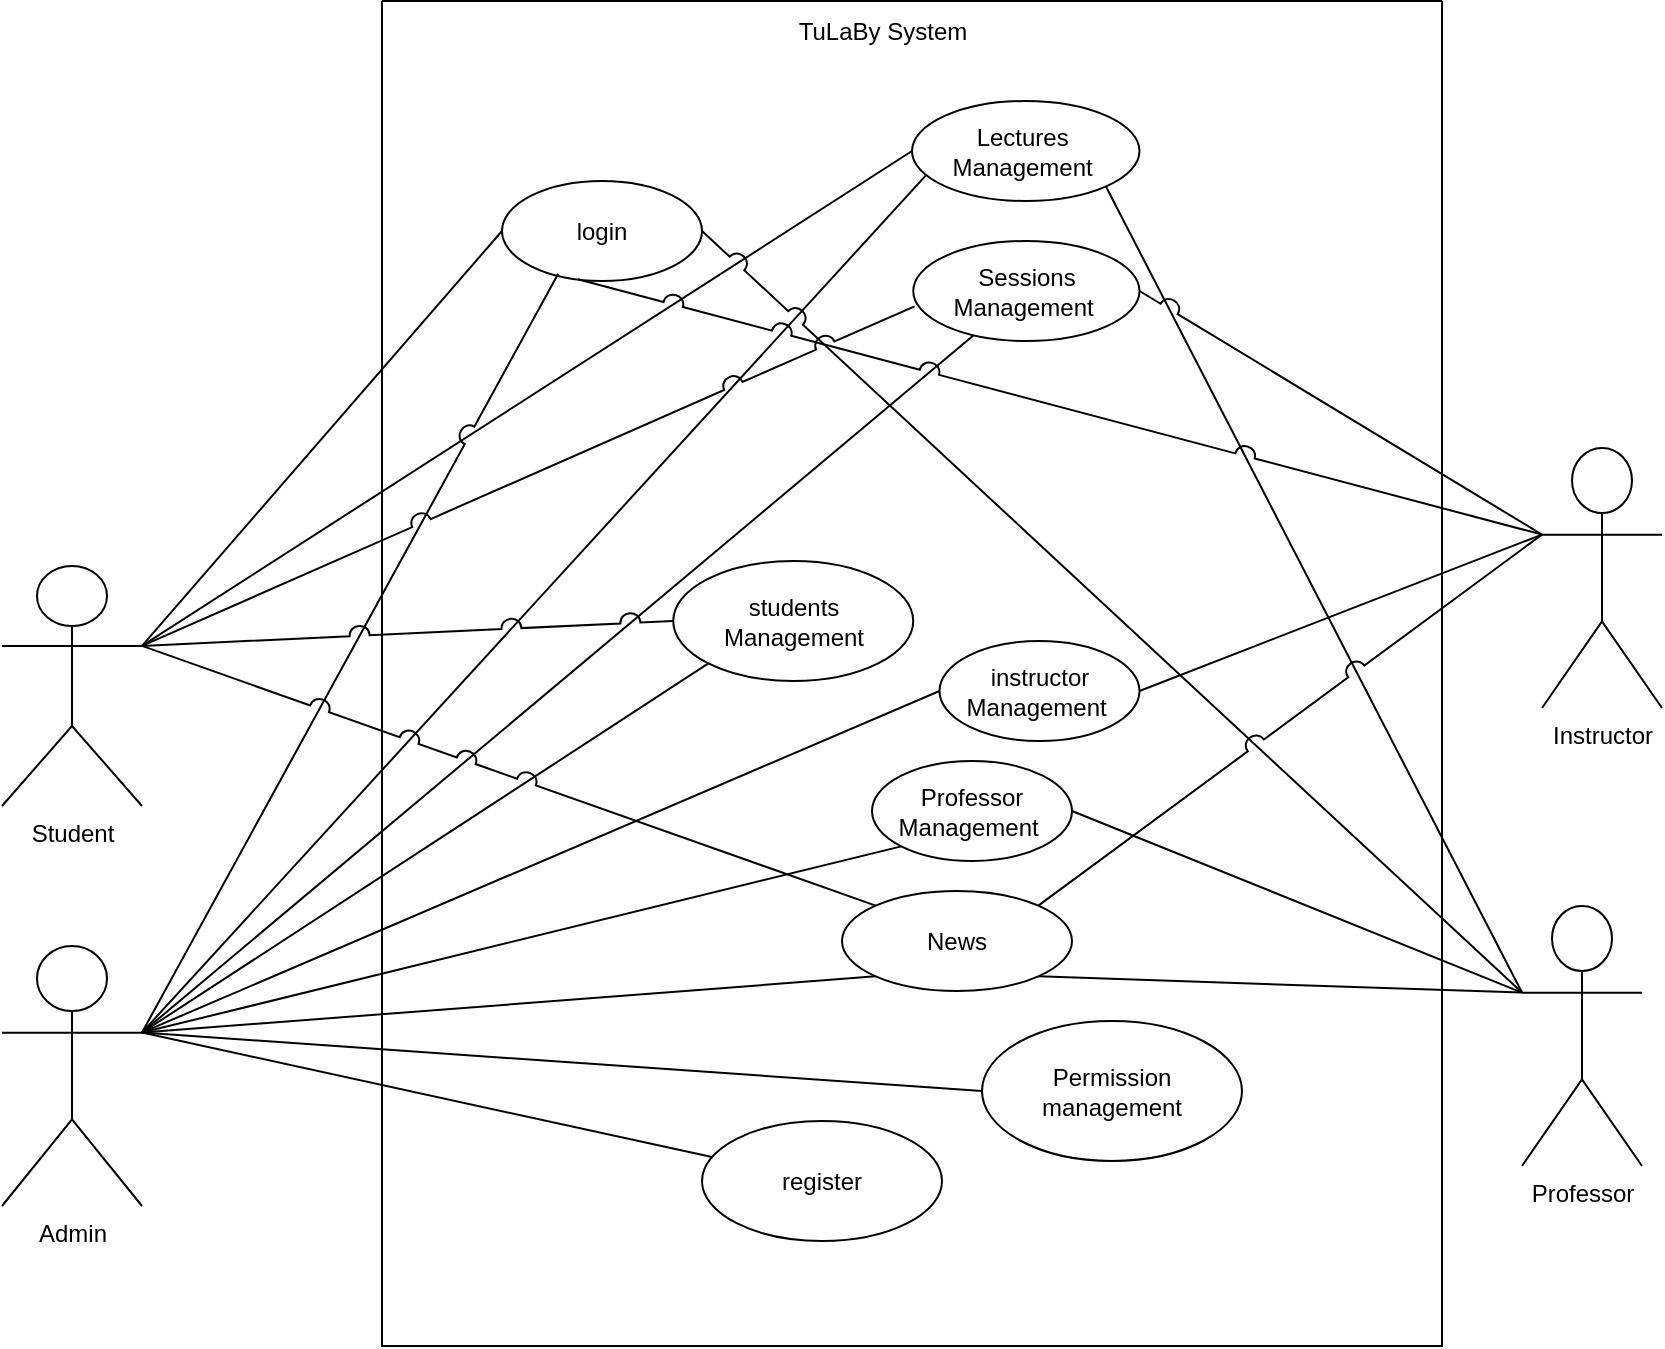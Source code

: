 <mxfile version="23.1.1" type="device">
  <diagram name="Page-1" id="N0drmHppJEb9oB_DW_Nr">
    <mxGraphModel dx="2678" dy="516" grid="1" gridSize="10" guides="1" tooltips="1" connect="1" arrows="1" fold="1" page="1" pageScale="1" pageWidth="850" pageHeight="1100" math="0" shadow="0">
      <root>
        <mxCell id="0" />
        <mxCell id="1" parent="0" />
        <mxCell id="Y_BFLwlfFhmg-iiWJ8VO-6" value="" style="endArrow=none;html=1;rounded=0;entryX=0.06;entryY=0.747;entryDx=0;entryDy=0;entryPerimeter=0;exitX=1;exitY=0.333;exitDx=0;exitDy=0;exitPerimeter=0;" parent="1" source="rl8v88kSDj-8w3Xo57VH-217" target="rl8v88kSDj-8w3Xo57VH-203" edge="1">
          <mxGeometry width="50" height="50" relative="1" as="geometry">
            <mxPoint x="-1180" y="690" as="sourcePoint" />
            <mxPoint x="-1140" y="600" as="targetPoint" />
          </mxGeometry>
        </mxCell>
        <mxCell id="rl8v88kSDj-8w3Xo57VH-201" value="" style="swimlane;startSize=0;" parent="1" vertex="1">
          <mxGeometry x="-1080" y="147.5" width="530" height="672.5" as="geometry" />
        </mxCell>
        <mxCell id="rl8v88kSDj-8w3Xo57VH-202" value="login" style="ellipse;whiteSpace=wrap;html=1;" parent="rl8v88kSDj-8w3Xo57VH-201" vertex="1">
          <mxGeometry x="60" y="90" width="100" height="50" as="geometry" />
        </mxCell>
        <mxCell id="rl8v88kSDj-8w3Xo57VH-203" value="&lt;h4&gt;&lt;span style=&quot;font-weight: normal;&quot;&gt;Lectures&amp;nbsp;&lt;br&gt;Management&amp;nbsp;&lt;/span&gt;&lt;/h4&gt;" style="ellipse;whiteSpace=wrap;html=1;" parent="rl8v88kSDj-8w3Xo57VH-201" vertex="1">
          <mxGeometry x="265" y="50" width="113.75" height="50" as="geometry" />
        </mxCell>
        <mxCell id="rl8v88kSDj-8w3Xo57VH-204" value="students Management" style="ellipse;whiteSpace=wrap;html=1;" parent="rl8v88kSDj-8w3Xo57VH-201" vertex="1">
          <mxGeometry x="145.62" y="280" width="120" height="60" as="geometry" />
        </mxCell>
        <mxCell id="rl8v88kSDj-8w3Xo57VH-209" value="Permission management" style="ellipse;whiteSpace=wrap;html=1;" parent="rl8v88kSDj-8w3Xo57VH-201" vertex="1">
          <mxGeometry x="300" y="510" width="130" height="70" as="geometry" />
        </mxCell>
        <mxCell id="rl8v88kSDj-8w3Xo57VH-210" value="TuLaBy System" style="text;html=1;align=center;verticalAlign=middle;resizable=0;points=[];autosize=1;strokeColor=none;fillColor=none;" parent="rl8v88kSDj-8w3Xo57VH-201" vertex="1">
          <mxGeometry x="195" width="110" height="30" as="geometry" />
        </mxCell>
        <mxCell id="rl8v88kSDj-8w3Xo57VH-211" value="&lt;p data-pm-slice=&quot;1 1 [&amp;quot;tiptapChildEditor&amp;quot;,{&amp;quot;id&amp;quot;:&amp;quot;e255d747-5654-4fdb-9646-20be5f119581&amp;quot;,&amp;quot;shapeId&amp;quot;:&amp;quot;kSoQn1RSsb1&amp;quot;,&amp;quot;textId&amp;quot;:&amp;quot;TKFUad1yQei&amp;quot;}]&quot;&gt;News&lt;/p&gt;" style="ellipse;whiteSpace=wrap;html=1;" parent="rl8v88kSDj-8w3Xo57VH-201" vertex="1">
          <mxGeometry x="230" y="445" width="115" height="50" as="geometry" />
        </mxCell>
        <mxCell id="rl8v88kSDj-8w3Xo57VH-212" value="Sessions Management&amp;nbsp;" style="ellipse;whiteSpace=wrap;html=1;align=center;" parent="rl8v88kSDj-8w3Xo57VH-201" vertex="1">
          <mxGeometry x="265.62" y="120" width="113.13" height="50" as="geometry" />
        </mxCell>
        <mxCell id="ajgXBlTS9dsB7ZJh57BK-1" value="register" style="ellipse;whiteSpace=wrap;html=1;" parent="rl8v88kSDj-8w3Xo57VH-201" vertex="1">
          <mxGeometry x="160" y="560" width="120" height="60" as="geometry" />
        </mxCell>
        <mxCell id="3e2vCWZgbV01xoylsnb--1" value="instructor Management&amp;nbsp;" style="ellipse;whiteSpace=wrap;html=1;" parent="rl8v88kSDj-8w3Xo57VH-201" vertex="1">
          <mxGeometry x="278.75" y="320" width="100" height="50" as="geometry" />
        </mxCell>
        <mxCell id="3e2vCWZgbV01xoylsnb--2" value="Professor Management&amp;nbsp;" style="ellipse;whiteSpace=wrap;html=1;" parent="rl8v88kSDj-8w3Xo57VH-201" vertex="1">
          <mxGeometry x="245.0" y="380" width="100" height="50" as="geometry" />
        </mxCell>
        <mxCell id="rl8v88kSDj-8w3Xo57VH-213" value="Student" style="shape=umlActor;verticalLabelPosition=bottom;verticalAlign=top;html=1;outlineConnect=0;" parent="1" vertex="1">
          <mxGeometry x="-1270" y="430" width="70" height="120" as="geometry" />
        </mxCell>
        <mxCell id="rl8v88kSDj-8w3Xo57VH-214" value="Professor" style="shape=umlActor;verticalLabelPosition=bottom;verticalAlign=top;html=1;" parent="1" vertex="1">
          <mxGeometry x="-510" y="600" width="60" height="130" as="geometry" />
        </mxCell>
        <mxCell id="rl8v88kSDj-8w3Xo57VH-217" value="Admin" style="shape=umlActor;verticalLabelPosition=bottom;verticalAlign=top;html=1;" parent="1" vertex="1">
          <mxGeometry x="-1270" y="620" width="70" height="130" as="geometry" />
        </mxCell>
        <mxCell id="rl8v88kSDj-8w3Xo57VH-218" value="" style="endArrow=none;html=1;rounded=0;entryX=0;entryY=1;entryDx=0;entryDy=0;exitX=1;exitY=0.333;exitDx=0;exitDy=0;exitPerimeter=0;" parent="1" source="rl8v88kSDj-8w3Xo57VH-217" target="rl8v88kSDj-8w3Xo57VH-211" edge="1">
          <mxGeometry width="50" height="50" relative="1" as="geometry">
            <mxPoint x="-1340" y="1906" as="sourcePoint" />
            <mxPoint x="-877.6" y="1413.04" as="targetPoint" />
          </mxGeometry>
        </mxCell>
        <mxCell id="rl8v88kSDj-8w3Xo57VH-220" value="" style="endArrow=none;html=1;rounded=0;entryX=0;entryY=0.5;entryDx=0;entryDy=0;exitX=1;exitY=0.333;exitDx=0;exitDy=0;exitPerimeter=0;" parent="1" source="rl8v88kSDj-8w3Xo57VH-217" target="rl8v88kSDj-8w3Xo57VH-209" edge="1">
          <mxGeometry width="50" height="50" relative="1" as="geometry">
            <mxPoint x="-1340" y="1896" as="sourcePoint" />
            <mxPoint x="-1030" y="2366" as="targetPoint" />
          </mxGeometry>
        </mxCell>
        <mxCell id="rl8v88kSDj-8w3Xo57VH-221" value="" style="endArrow=none;html=1;rounded=0;entryX=0;entryY=1;entryDx=0;entryDy=0;exitX=1;exitY=0.333;exitDx=0;exitDy=0;exitPerimeter=0;jumpStyle=none;jumpSize=10;" parent="1" source="rl8v88kSDj-8w3Xo57VH-217" target="rl8v88kSDj-8w3Xo57VH-204" edge="1">
          <mxGeometry width="50" height="50" relative="1" as="geometry">
            <mxPoint x="-1340" y="1896" as="sourcePoint" />
            <mxPoint x="-801.76" y="1391.92" as="targetPoint" />
          </mxGeometry>
        </mxCell>
        <mxCell id="rl8v88kSDj-8w3Xo57VH-223" value="" style="endArrow=none;html=1;rounded=0;entryX=0;entryY=0.5;entryDx=0;entryDy=0;exitX=1;exitY=0.333;exitDx=0;exitDy=0;exitPerimeter=0;" parent="1" source="rl8v88kSDj-8w3Xo57VH-213" target="rl8v88kSDj-8w3Xo57VH-203" edge="1">
          <mxGeometry width="50" height="50" relative="1" as="geometry">
            <mxPoint x="-1290" y="446" as="sourcePoint" />
            <mxPoint x="-1060" y="496" as="targetPoint" />
          </mxGeometry>
        </mxCell>
        <mxCell id="rl8v88kSDj-8w3Xo57VH-224" value="" style="endArrow=none;html=1;rounded=0;exitX=1;exitY=0.5;exitDx=0;exitDy=0;entryX=0;entryY=0.333;entryDx=0;entryDy=0;entryPerimeter=0;jumpStyle=arc;jumpSize=10;" parent="1" source="rl8v88kSDj-8w3Xo57VH-202" target="rl8v88kSDj-8w3Xo57VH-214" edge="1">
          <mxGeometry width="50" height="50" relative="1" as="geometry">
            <mxPoint x="-970" y="316" as="sourcePoint" />
            <mxPoint x="-490" y="929.2" as="targetPoint" />
          </mxGeometry>
        </mxCell>
        <mxCell id="rl8v88kSDj-8w3Xo57VH-225" value="" style="endArrow=none;html=1;rounded=0;exitX=1;exitY=1;exitDx=0;exitDy=0;entryX=0;entryY=0.333;entryDx=0;entryDy=0;entryPerimeter=0;" parent="1" source="rl8v88kSDj-8w3Xo57VH-203" target="rl8v88kSDj-8w3Xo57VH-214" edge="1">
          <mxGeometry width="50" height="50" relative="1" as="geometry">
            <mxPoint x="-900" y="526" as="sourcePoint" />
            <mxPoint x="-490" y="926" as="targetPoint" />
          </mxGeometry>
        </mxCell>
        <mxCell id="rl8v88kSDj-8w3Xo57VH-233" value="" style="endArrow=none;html=1;rounded=0;entryX=0;entryY=0.333;entryDx=0;entryDy=0;entryPerimeter=0;exitX=1;exitY=1;exitDx=0;exitDy=0;" parent="1" source="rl8v88kSDj-8w3Xo57VH-211" target="rl8v88kSDj-8w3Xo57VH-214" edge="1">
          <mxGeometry width="50" height="50" relative="1" as="geometry">
            <mxPoint x="-860" y="920" as="sourcePoint" />
            <mxPoint x="-810" y="870" as="targetPoint" />
          </mxGeometry>
        </mxCell>
        <mxCell id="rl8v88kSDj-8w3Xo57VH-234" value="" style="endArrow=none;html=1;rounded=0;entryX=1;entryY=0.333;entryDx=0;entryDy=0;entryPerimeter=0;exitX=0;exitY=0.5;exitDx=0;exitDy=0;jumpStyle=arc;jumpSize=10;" parent="1" source="rl8v88kSDj-8w3Xo57VH-202" target="rl8v88kSDj-8w3Xo57VH-213" edge="1">
          <mxGeometry width="50" height="50" relative="1" as="geometry">
            <mxPoint x="-1040" y="630" as="sourcePoint" />
            <mxPoint x="-990" y="580" as="targetPoint" />
          </mxGeometry>
        </mxCell>
        <mxCell id="rl8v88kSDj-8w3Xo57VH-237" value="Instructor" style="shape=umlActor;verticalLabelPosition=bottom;verticalAlign=top;html=1;" parent="1" vertex="1">
          <mxGeometry x="-500" y="371" width="60" height="130" as="geometry" />
        </mxCell>
        <mxCell id="rl8v88kSDj-8w3Xo57VH-238" value="" style="endArrow=none;html=1;rounded=0;entryX=0.281;entryY=0.927;entryDx=0;entryDy=0;entryPerimeter=0;exitX=1;exitY=0.333;exitDx=0;exitDy=0;exitPerimeter=0;jumpStyle=arc;jumpSize=10;" parent="1" source="rl8v88kSDj-8w3Xo57VH-217" target="rl8v88kSDj-8w3Xo57VH-202" edge="1">
          <mxGeometry relative="1" as="geometry">
            <mxPoint x="-920" y="510" as="sourcePoint" />
            <mxPoint x="-760" y="510" as="targetPoint" />
          </mxGeometry>
        </mxCell>
        <mxCell id="rl8v88kSDj-8w3Xo57VH-239" value="" style="endArrow=none;html=1;rounded=0;exitX=1;exitY=0.333;exitDx=0;exitDy=0;exitPerimeter=0;entryX=0.006;entryY=0.653;entryDx=0;entryDy=0;jumpStyle=arc;jumpSize=10;entryPerimeter=0;" parent="1" source="rl8v88kSDj-8w3Xo57VH-213" target="rl8v88kSDj-8w3Xo57VH-212" edge="1">
          <mxGeometry relative="1" as="geometry">
            <mxPoint x="-920" y="450" as="sourcePoint" />
            <mxPoint x="-760" y="450" as="targetPoint" />
          </mxGeometry>
        </mxCell>
        <mxCell id="rl8v88kSDj-8w3Xo57VH-240" value="" style="endArrow=none;html=1;rounded=0;entryX=0;entryY=0.333;entryDx=0;entryDy=0;entryPerimeter=0;exitX=1;exitY=0.5;exitDx=0;exitDy=0;jumpStyle=arc;jumpSize=10;" parent="1" source="rl8v88kSDj-8w3Xo57VH-212" target="rl8v88kSDj-8w3Xo57VH-237" edge="1">
          <mxGeometry relative="1" as="geometry">
            <mxPoint x="-920" y="450" as="sourcePoint" />
            <mxPoint x="-760" y="450" as="targetPoint" />
          </mxGeometry>
        </mxCell>
        <mxCell id="ajgXBlTS9dsB7ZJh57BK-2" value="" style="endArrow=none;html=1;rounded=0;exitX=1;exitY=0.333;exitDx=0;exitDy=0;exitPerimeter=0;" parent="1" source="rl8v88kSDj-8w3Xo57VH-217" target="ajgXBlTS9dsB7ZJh57BK-1" edge="1">
          <mxGeometry width="50" height="50" relative="1" as="geometry">
            <mxPoint x="-1100" y="780" as="sourcePoint" />
            <mxPoint x="-1050" y="730" as="targetPoint" />
          </mxGeometry>
        </mxCell>
        <mxCell id="Y_BFLwlfFhmg-iiWJ8VO-5" value="" style="endArrow=none;html=1;rounded=0;exitX=1;exitY=0;exitDx=0;exitDy=0;entryX=0;entryY=0.333;entryDx=0;entryDy=0;entryPerimeter=0;jumpStyle=arc;jumpSize=10;" parent="1" source="rl8v88kSDj-8w3Xo57VH-211" target="rl8v88kSDj-8w3Xo57VH-237" edge="1">
          <mxGeometry width="50" height="50" relative="1" as="geometry">
            <mxPoint x="-550" y="471" as="sourcePoint" />
            <mxPoint x="-500" y="420" as="targetPoint" />
          </mxGeometry>
        </mxCell>
        <mxCell id="Y_BFLwlfFhmg-iiWJ8VO-7" value="" style="endArrow=none;html=1;rounded=0;exitX=1;exitY=0.333;exitDx=0;exitDy=0;exitPerimeter=0;" parent="1" source="rl8v88kSDj-8w3Xo57VH-217" target="rl8v88kSDj-8w3Xo57VH-212" edge="1">
          <mxGeometry width="50" height="50" relative="1" as="geometry">
            <mxPoint x="-1190" y="680" as="sourcePoint" />
            <mxPoint x="-1140" y="610" as="targetPoint" />
          </mxGeometry>
        </mxCell>
        <mxCell id="rl8v88kSDj-8w3Xo57VH-222" value="" style="endArrow=none;html=1;rounded=0;exitX=1;exitY=0.333;exitDx=0;exitDy=0;exitPerimeter=0;entryX=0;entryY=0;entryDx=0;entryDy=0;jumpStyle=arc;jumpSize=10;" parent="1" source="rl8v88kSDj-8w3Xo57VH-213" target="rl8v88kSDj-8w3Xo57VH-211" edge="1">
          <mxGeometry width="50" height="50" relative="1" as="geometry">
            <mxPoint x="-1290" y="446" as="sourcePoint" />
            <mxPoint x="-1130" y="376" as="targetPoint" />
          </mxGeometry>
        </mxCell>
        <mxCell id="rl8v88kSDj-8w3Xo57VH-229" value="" style="endArrow=none;html=1;rounded=0;entryX=0;entryY=0.5;entryDx=0;entryDy=0;exitX=1;exitY=0.333;exitDx=0;exitDy=0;exitPerimeter=0;jumpStyle=arc;jumpSize=10;" parent="1" source="rl8v88kSDj-8w3Xo57VH-213" target="rl8v88kSDj-8w3Xo57VH-204" edge="1">
          <mxGeometry width="50" height="50" relative="1" as="geometry">
            <mxPoint x="-1290" y="446" as="sourcePoint" />
            <mxPoint x="-1060" y="896" as="targetPoint" />
          </mxGeometry>
        </mxCell>
        <mxCell id="Y_BFLwlfFhmg-iiWJ8VO-2" value="" style="endArrow=none;html=1;rounded=0;exitX=0.379;exitY=0.982;exitDx=0;exitDy=0;exitPerimeter=0;entryX=0;entryY=0.333;entryDx=0;entryDy=0;entryPerimeter=0;jumpStyle=arc;jumpSize=10;" parent="1" source="rl8v88kSDj-8w3Xo57VH-202" target="rl8v88kSDj-8w3Xo57VH-237" edge="1">
          <mxGeometry width="50" height="50" relative="1" as="geometry">
            <mxPoint x="-960" y="310" as="sourcePoint" />
            <mxPoint x="-500" y="430" as="targetPoint" />
          </mxGeometry>
        </mxCell>
        <mxCell id="3e2vCWZgbV01xoylsnb--3" value="" style="endArrow=none;html=1;rounded=0;exitX=1;exitY=0.5;exitDx=0;exitDy=0;entryX=0;entryY=0.333;entryDx=0;entryDy=0;entryPerimeter=0;" parent="1" source="3e2vCWZgbV01xoylsnb--1" target="rl8v88kSDj-8w3Xo57VH-237" edge="1">
          <mxGeometry width="50" height="50" relative="1" as="geometry">
            <mxPoint x="-660" y="580" as="sourcePoint" />
            <mxPoint x="-610" y="530" as="targetPoint" />
          </mxGeometry>
        </mxCell>
        <mxCell id="3e2vCWZgbV01xoylsnb--4" value="" style="endArrow=none;html=1;rounded=0;exitX=0;exitY=0.5;exitDx=0;exitDy=0;entryX=1;entryY=0.333;entryDx=0;entryDy=0;entryPerimeter=0;" parent="1" source="3e2vCWZgbV01xoylsnb--1" target="rl8v88kSDj-8w3Xo57VH-217" edge="1">
          <mxGeometry width="50" height="50" relative="1" as="geometry">
            <mxPoint x="-691" y="500" as="sourcePoint" />
            <mxPoint x="-490" y="434" as="targetPoint" />
          </mxGeometry>
        </mxCell>
        <mxCell id="3e2vCWZgbV01xoylsnb--5" value="" style="endArrow=none;html=1;rounded=0;entryX=0;entryY=1;entryDx=0;entryDy=0;exitX=1;exitY=0.333;exitDx=0;exitDy=0;exitPerimeter=0;" parent="1" source="rl8v88kSDj-8w3Xo57VH-217" target="3e2vCWZgbV01xoylsnb--2" edge="1">
          <mxGeometry width="50" height="50" relative="1" as="geometry">
            <mxPoint x="-681" y="510" as="sourcePoint" />
            <mxPoint x="-480" y="444" as="targetPoint" />
          </mxGeometry>
        </mxCell>
        <mxCell id="3e2vCWZgbV01xoylsnb--6" value="" style="endArrow=none;html=1;rounded=0;exitX=1;exitY=0.5;exitDx=0;exitDy=0;entryX=0;entryY=0.333;entryDx=0;entryDy=0;entryPerimeter=0;" parent="1" source="3e2vCWZgbV01xoylsnb--2" target="rl8v88kSDj-8w3Xo57VH-214" edge="1">
          <mxGeometry width="50" height="50" relative="1" as="geometry">
            <mxPoint x="-671" y="520" as="sourcePoint" />
            <mxPoint x="-470" y="454" as="targetPoint" />
          </mxGeometry>
        </mxCell>
      </root>
    </mxGraphModel>
  </diagram>
</mxfile>

